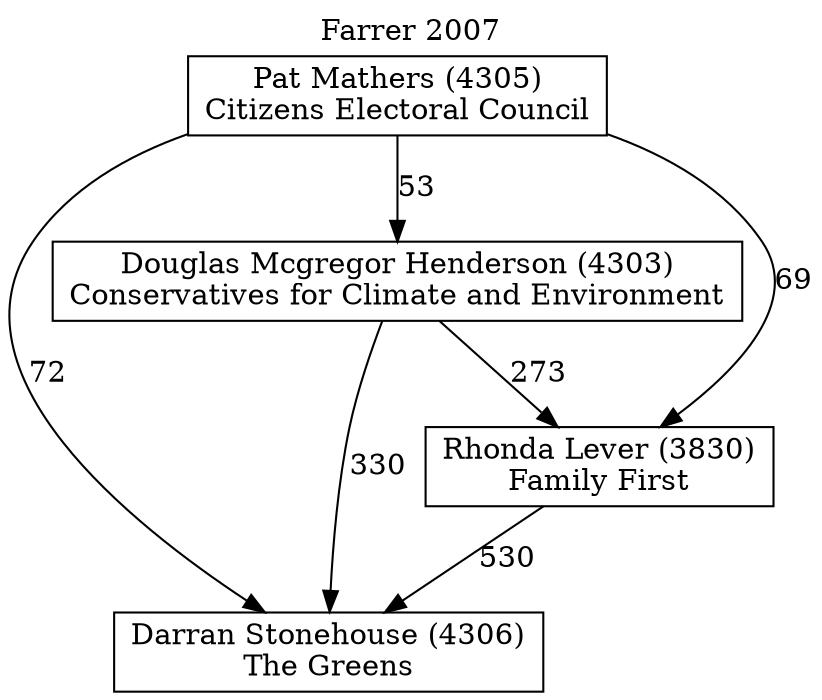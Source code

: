 // House preference flow
digraph "Darran Stonehouse (4306)_Farrer_2007" {
	graph [label="Farrer 2007" labelloc=t mclimit=10]
	node [shape=box]
	"Darran Stonehouse (4306)" [label="Darran Stonehouse (4306)
The Greens"]
	"Douglas Mcgregor Henderson (4303)" [label="Douglas Mcgregor Henderson (4303)
Conservatives for Climate and Environment"]
	"Pat Mathers (4305)" [label="Pat Mathers (4305)
Citizens Electoral Council"]
	"Rhonda Lever (3830)" [label="Rhonda Lever (3830)
Family First"]
	"Douglas Mcgregor Henderson (4303)" -> "Darran Stonehouse (4306)" [label=330]
	"Douglas Mcgregor Henderson (4303)" -> "Rhonda Lever (3830)" [label=273]
	"Pat Mathers (4305)" -> "Darran Stonehouse (4306)" [label=72]
	"Pat Mathers (4305)" -> "Douglas Mcgregor Henderson (4303)" [label=53]
	"Pat Mathers (4305)" -> "Rhonda Lever (3830)" [label=69]
	"Rhonda Lever (3830)" -> "Darran Stonehouse (4306)" [label=530]
}
